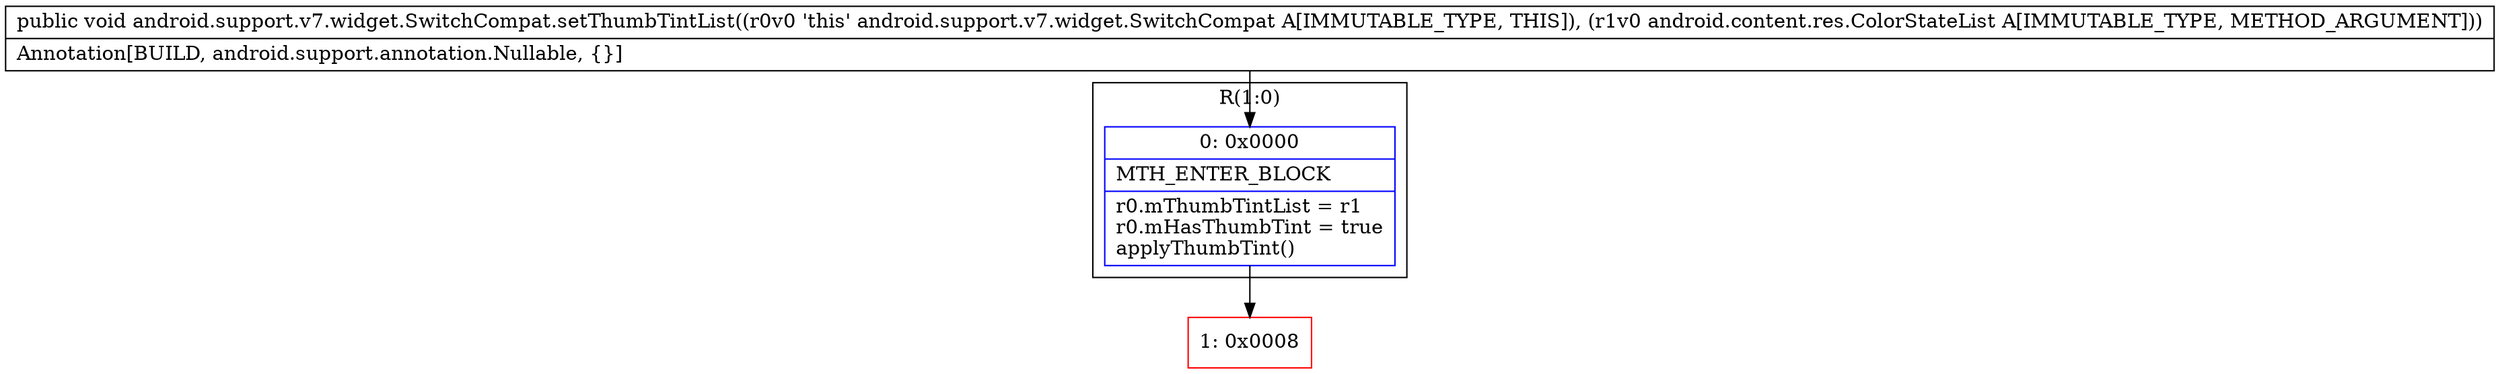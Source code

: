 digraph "CFG forandroid.support.v7.widget.SwitchCompat.setThumbTintList(Landroid\/content\/res\/ColorStateList;)V" {
subgraph cluster_Region_1809130375 {
label = "R(1:0)";
node [shape=record,color=blue];
Node_0 [shape=record,label="{0\:\ 0x0000|MTH_ENTER_BLOCK\l|r0.mThumbTintList = r1\lr0.mHasThumbTint = true\lapplyThumbTint()\l}"];
}
Node_1 [shape=record,color=red,label="{1\:\ 0x0008}"];
MethodNode[shape=record,label="{public void android.support.v7.widget.SwitchCompat.setThumbTintList((r0v0 'this' android.support.v7.widget.SwitchCompat A[IMMUTABLE_TYPE, THIS]), (r1v0 android.content.res.ColorStateList A[IMMUTABLE_TYPE, METHOD_ARGUMENT]))  | Annotation[BUILD, android.support.annotation.Nullable, \{\}]\l}"];
MethodNode -> Node_0;
Node_0 -> Node_1;
}

